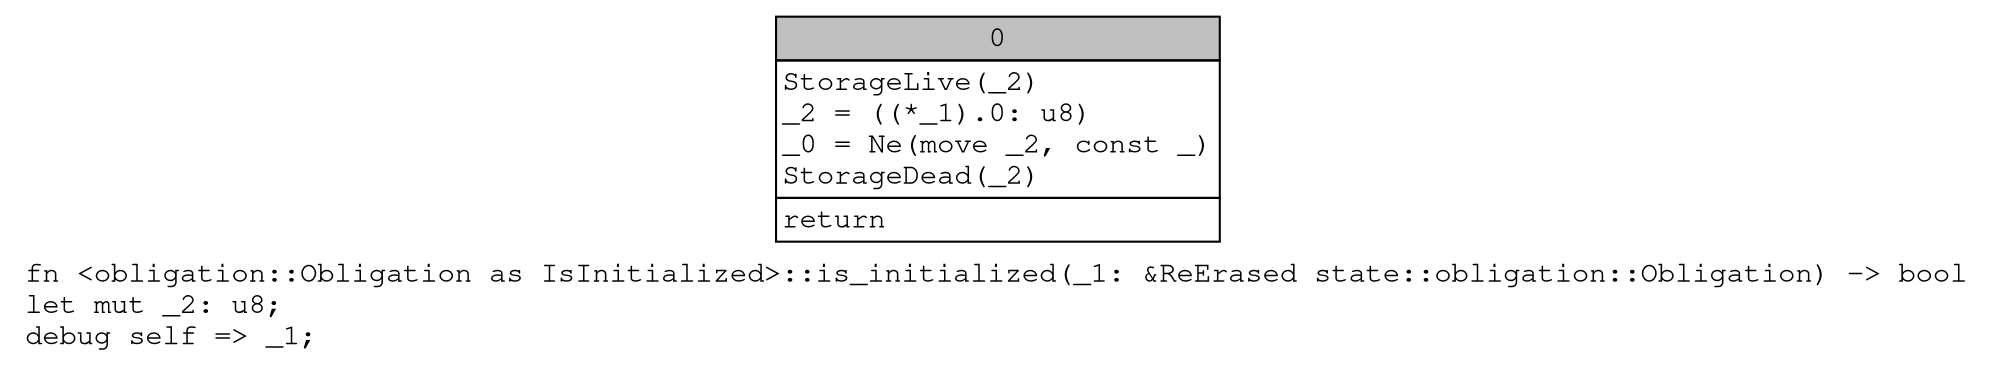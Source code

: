 digraph Mir_0_347 {
    graph [fontname="Courier, monospace"];
    node [fontname="Courier, monospace"];
    edge [fontname="Courier, monospace"];
    label=<fn &lt;obligation::Obligation as IsInitialized&gt;::is_initialized(_1: &amp;ReErased state::obligation::Obligation) -&gt; bool<br align="left"/>let mut _2: u8;<br align="left"/>debug self =&gt; _1;<br align="left"/>>;
    bb0__0_347 [shape="none", label=<<table border="0" cellborder="1" cellspacing="0"><tr><td bgcolor="gray" align="center" colspan="1">0</td></tr><tr><td align="left" balign="left">StorageLive(_2)<br/>_2 = ((*_1).0: u8)<br/>_0 = Ne(move _2, const _)<br/>StorageDead(_2)<br/></td></tr><tr><td align="left">return</td></tr></table>>];
}
